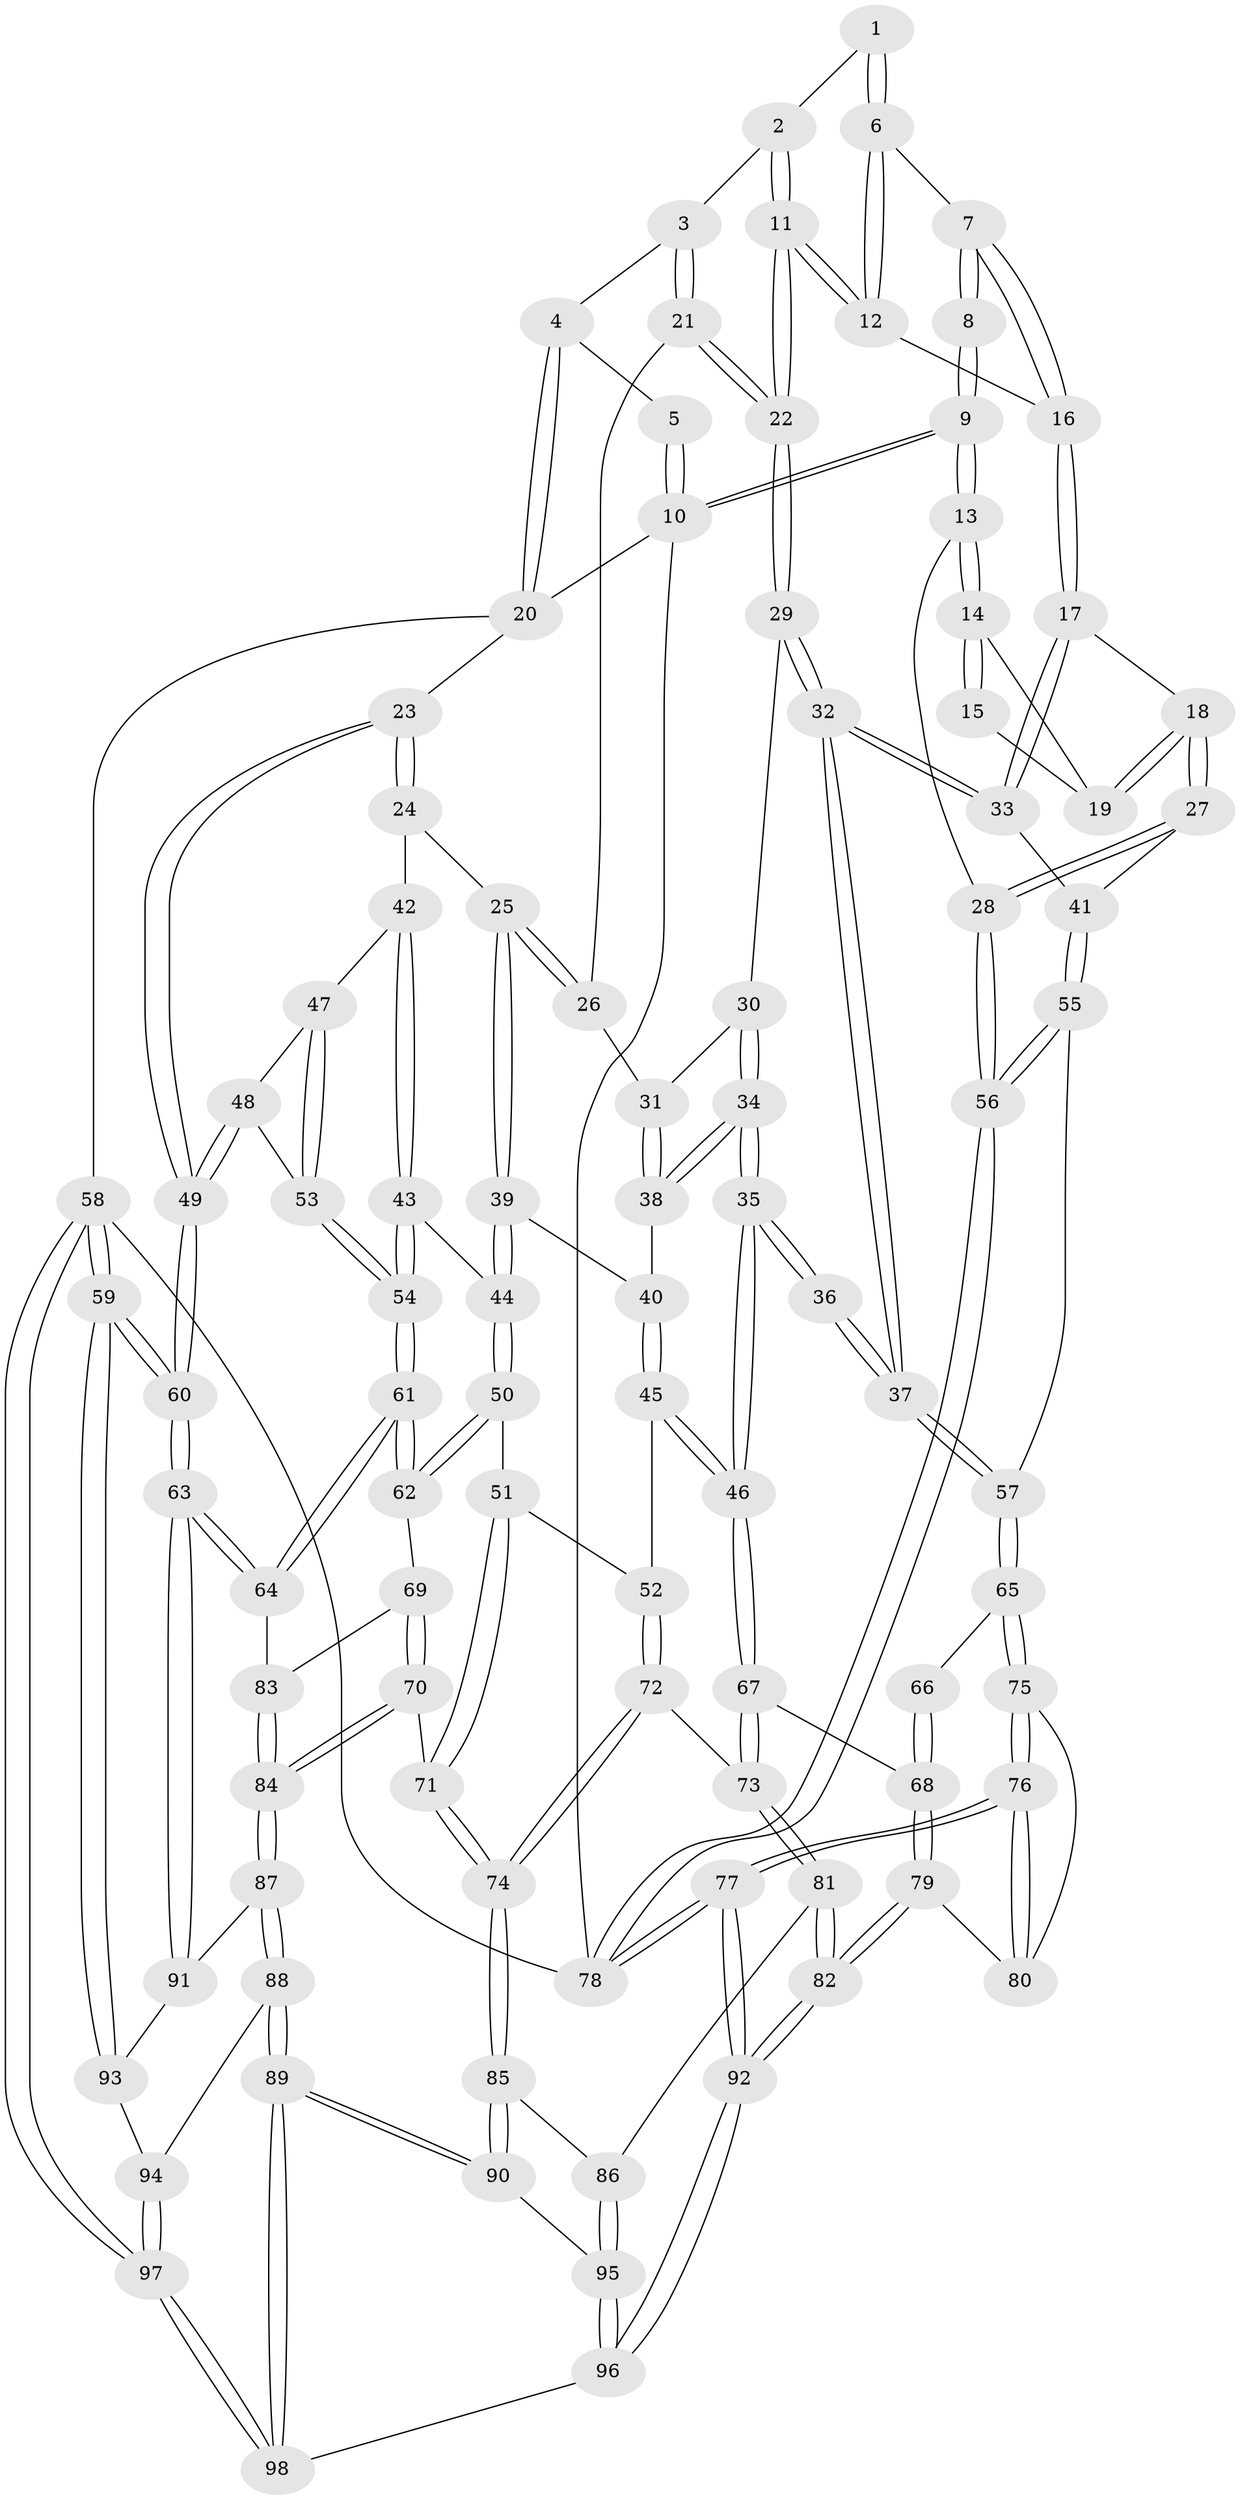 // coarse degree distribution, {3: 0.14285714285714285, 5: 0.35714285714285715, 2: 0.017857142857142856, 4: 0.42857142857142855, 6: 0.05357142857142857}
// Generated by graph-tools (version 1.1) at 2025/42/03/06/25 10:42:28]
// undirected, 98 vertices, 242 edges
graph export_dot {
graph [start="1"]
  node [color=gray90,style=filled];
  1 [pos="+0.2146801958760515+0"];
  2 [pos="+0.33011831180396867+0.05455731848612822"];
  3 [pos="+0.6983378757533876+0"];
  4 [pos="+0.7573896558706755+0"];
  5 [pos="+0.20198105427803675+0"];
  6 [pos="+0.16053379404119375+0.07236956566004289"];
  7 [pos="+0.13850070265975123+0.10224897072898083"];
  8 [pos="+0.10756242220061119+0.1099208816568216"];
  9 [pos="+0+0"];
  10 [pos="+0+0"];
  11 [pos="+0.34887155206729803+0.19308702767829355"];
  12 [pos="+0.3398764284876435+0.19327224823736655"];
  13 [pos="+0+0.17778250682275373"];
  14 [pos="+0+0.18112632184910246"];
  15 [pos="+0.10415346843990435+0.11245340769997897"];
  16 [pos="+0.1815914562943486+0.23738537660155254"];
  17 [pos="+0.15477362399367764+0.26763394903991217"];
  18 [pos="+0.13983304384616044+0.2704965722332056"];
  19 [pos="+0.08773798650428681+0.23463555924210447"];
  20 [pos="+1+0"];
  21 [pos="+0.691061747036919+0"];
  22 [pos="+0.3495240618357266+0.19355058161509675"];
  23 [pos="+1+0"];
  24 [pos="+0.8726371261125784+0.33332150399175203"];
  25 [pos="+0.7772932154477972+0.2954301480486712"];
  26 [pos="+0.681692156757003+0.1246405856325414"];
  27 [pos="+0.04160036642113407+0.3782595561876352"];
  28 [pos="+0+0.4888926745120609"];
  29 [pos="+0.351098756878479+0.19706284564154544"];
  30 [pos="+0.4106707642242544+0.24563373382849016"];
  31 [pos="+0.5932935928704383+0.24318291512293722"];
  32 [pos="+0.28146907649140823+0.4255088713681231"];
  33 [pos="+0.24157081519223633+0.4059097657847134"];
  34 [pos="+0.47369786063263786+0.4198558857313654"];
  35 [pos="+0.4488765088487196+0.5215273668842141"];
  36 [pos="+0.4347458866157933+0.5193896740774436"];
  37 [pos="+0.3086095997764472+0.4679528392781129"];
  38 [pos="+0.5839460125870217+0.3098309991534504"];
  39 [pos="+0.7077943186389557+0.38532506939099487"];
  40 [pos="+0.6658043822731674+0.3897470948591157"];
  41 [pos="+0.18825379761110242+0.41605168880366056"];
  42 [pos="+0.8754537056519615+0.3484611257086543"];
  43 [pos="+0.8073935868422739+0.49413177838123395"];
  44 [pos="+0.7702330847226121+0.5042705857882505"];
  45 [pos="+0.5446157968210357+0.5616655145005635"];
  46 [pos="+0.47415605142638045+0.5462760073453297"];
  47 [pos="+0.9294887861704616+0.4036318845035761"];
  48 [pos="+1+0.4561741033435711"];
  49 [pos="+1+0.44627550145498635"];
  50 [pos="+0.7035214577691117+0.5799718794732764"];
  51 [pos="+0.6144451319124051+0.5881302802614589"];
  52 [pos="+0.5603095271436305+0.5707543471657364"];
  53 [pos="+0.909940100913285+0.5459128483680881"];
  54 [pos="+0.9095290407708647+0.5463578361702317"];
  55 [pos="+0.018213074224942553+0.5790755356318061"];
  56 [pos="+0+0.5463642465133558"];
  57 [pos="+0.12199041905079083+0.6154476672910708"];
  58 [pos="+1+1"];
  59 [pos="+1+1"];
  60 [pos="+1+0.8264067693530468"];
  61 [pos="+0.9303265517337705+0.6742766997540208"];
  62 [pos="+0.7818491628373107+0.658845114624993"];
  63 [pos="+1+0.7565607203908747"];
  64 [pos="+0.9735934078083703+0.7177302773622901"];
  65 [pos="+0.14620413234515942+0.6484682136008025"];
  66 [pos="+0.27724883541780937+0.6558032056864181"];
  67 [pos="+0.43369150361437336+0.6735847825027839"];
  68 [pos="+0.31540831452513246+0.7299667959506732"];
  69 [pos="+0.7520543294266183+0.7443074585706505"];
  70 [pos="+0.7297571344288283+0.7876832402683396"];
  71 [pos="+0.6652746795299515+0.7746541506638983"];
  72 [pos="+0.5578388220467444+0.7940625025983167"];
  73 [pos="+0.44477851501777715+0.7468709717824175"];
  74 [pos="+0.5842479932791363+0.8303519590199565"];
  75 [pos="+0.15838594646658632+0.6987378528538444"];
  76 [pos="+0.06901324771721815+0.9108213007788696"];
  77 [pos="+0+1"];
  78 [pos="+0+1"];
  79 [pos="+0.2813195246420526+0.7962831788730034"];
  80 [pos="+0.273235975347081+0.7943219428439947"];
  81 [pos="+0.4049064685383962+0.8414142988359942"];
  82 [pos="+0.3266837666788594+0.8554302426546326"];
  83 [pos="+0.8737387299732029+0.7560999321686488"];
  84 [pos="+0.7540088027336163+0.8213744592823788"];
  85 [pos="+0.5725785339114703+0.8793209532745536"];
  86 [pos="+0.4570858364622804+0.8812688132576977"];
  87 [pos="+0.7618227576972799+0.8482502335364919"];
  88 [pos="+0.7030174311525497+0.9460588066727493"];
  89 [pos="+0.6533037459546707+1"];
  90 [pos="+0.5991313764587741+0.9301085618451452"];
  91 [pos="+0.8246574626293602+0.8702171286657837"];
  92 [pos="+0.17756395530005156+1"];
  93 [pos="+0.8262763455237159+0.8744526114243567"];
  94 [pos="+0.8271655526876657+0.9434696386478141"];
  95 [pos="+0.4364687148221755+0.9900692941376071"];
  96 [pos="+0.3168822215139597+1"];
  97 [pos="+1+1"];
  98 [pos="+0.6718651081983269+1"];
  1 -- 2;
  1 -- 6;
  1 -- 6;
  2 -- 3;
  2 -- 11;
  2 -- 11;
  3 -- 4;
  3 -- 21;
  3 -- 21;
  4 -- 5;
  4 -- 20;
  4 -- 20;
  5 -- 10;
  5 -- 10;
  6 -- 7;
  6 -- 12;
  6 -- 12;
  7 -- 8;
  7 -- 8;
  7 -- 16;
  7 -- 16;
  8 -- 9;
  8 -- 9;
  9 -- 10;
  9 -- 10;
  9 -- 13;
  9 -- 13;
  10 -- 20;
  10 -- 78;
  11 -- 12;
  11 -- 12;
  11 -- 22;
  11 -- 22;
  12 -- 16;
  13 -- 14;
  13 -- 14;
  13 -- 28;
  14 -- 15;
  14 -- 15;
  14 -- 19;
  15 -- 19;
  16 -- 17;
  16 -- 17;
  17 -- 18;
  17 -- 33;
  17 -- 33;
  18 -- 19;
  18 -- 19;
  18 -- 27;
  18 -- 27;
  20 -- 23;
  20 -- 58;
  21 -- 22;
  21 -- 22;
  21 -- 26;
  22 -- 29;
  22 -- 29;
  23 -- 24;
  23 -- 24;
  23 -- 49;
  23 -- 49;
  24 -- 25;
  24 -- 42;
  25 -- 26;
  25 -- 26;
  25 -- 39;
  25 -- 39;
  26 -- 31;
  27 -- 28;
  27 -- 28;
  27 -- 41;
  28 -- 56;
  28 -- 56;
  29 -- 30;
  29 -- 32;
  29 -- 32;
  30 -- 31;
  30 -- 34;
  30 -- 34;
  31 -- 38;
  31 -- 38;
  32 -- 33;
  32 -- 33;
  32 -- 37;
  32 -- 37;
  33 -- 41;
  34 -- 35;
  34 -- 35;
  34 -- 38;
  34 -- 38;
  35 -- 36;
  35 -- 36;
  35 -- 46;
  35 -- 46;
  36 -- 37;
  36 -- 37;
  37 -- 57;
  37 -- 57;
  38 -- 40;
  39 -- 40;
  39 -- 44;
  39 -- 44;
  40 -- 45;
  40 -- 45;
  41 -- 55;
  41 -- 55;
  42 -- 43;
  42 -- 43;
  42 -- 47;
  43 -- 44;
  43 -- 54;
  43 -- 54;
  44 -- 50;
  44 -- 50;
  45 -- 46;
  45 -- 46;
  45 -- 52;
  46 -- 67;
  46 -- 67;
  47 -- 48;
  47 -- 53;
  47 -- 53;
  48 -- 49;
  48 -- 49;
  48 -- 53;
  49 -- 60;
  49 -- 60;
  50 -- 51;
  50 -- 62;
  50 -- 62;
  51 -- 52;
  51 -- 71;
  51 -- 71;
  52 -- 72;
  52 -- 72;
  53 -- 54;
  53 -- 54;
  54 -- 61;
  54 -- 61;
  55 -- 56;
  55 -- 56;
  55 -- 57;
  56 -- 78;
  56 -- 78;
  57 -- 65;
  57 -- 65;
  58 -- 59;
  58 -- 59;
  58 -- 97;
  58 -- 97;
  58 -- 78;
  59 -- 60;
  59 -- 60;
  59 -- 93;
  59 -- 93;
  60 -- 63;
  60 -- 63;
  61 -- 62;
  61 -- 62;
  61 -- 64;
  61 -- 64;
  62 -- 69;
  63 -- 64;
  63 -- 64;
  63 -- 91;
  63 -- 91;
  64 -- 83;
  65 -- 66;
  65 -- 75;
  65 -- 75;
  66 -- 68;
  66 -- 68;
  67 -- 68;
  67 -- 73;
  67 -- 73;
  68 -- 79;
  68 -- 79;
  69 -- 70;
  69 -- 70;
  69 -- 83;
  70 -- 71;
  70 -- 84;
  70 -- 84;
  71 -- 74;
  71 -- 74;
  72 -- 73;
  72 -- 74;
  72 -- 74;
  73 -- 81;
  73 -- 81;
  74 -- 85;
  74 -- 85;
  75 -- 76;
  75 -- 76;
  75 -- 80;
  76 -- 77;
  76 -- 77;
  76 -- 80;
  76 -- 80;
  77 -- 78;
  77 -- 78;
  77 -- 92;
  77 -- 92;
  79 -- 80;
  79 -- 82;
  79 -- 82;
  81 -- 82;
  81 -- 82;
  81 -- 86;
  82 -- 92;
  82 -- 92;
  83 -- 84;
  83 -- 84;
  84 -- 87;
  84 -- 87;
  85 -- 86;
  85 -- 90;
  85 -- 90;
  86 -- 95;
  86 -- 95;
  87 -- 88;
  87 -- 88;
  87 -- 91;
  88 -- 89;
  88 -- 89;
  88 -- 94;
  89 -- 90;
  89 -- 90;
  89 -- 98;
  89 -- 98;
  90 -- 95;
  91 -- 93;
  92 -- 96;
  92 -- 96;
  93 -- 94;
  94 -- 97;
  94 -- 97;
  95 -- 96;
  95 -- 96;
  96 -- 98;
  97 -- 98;
  97 -- 98;
}
